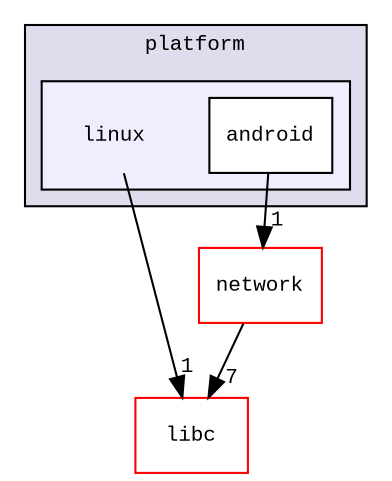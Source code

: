 digraph "src/tbox/platform/linux" {
  compound=true
  node [ fontsize="10", fontname="CourierNew"];
  edge [ labelfontsize="10", labelfontname="CourierNew"];
  subgraph clusterdir_3d9333e940592ee9d1dd6e9562262a64 {
    graph [ bgcolor="#ddddee", pencolor="black", label="platform" fontname="CourierNew", fontsize="10", URL="dir_3d9333e940592ee9d1dd6e9562262a64.html"]
  subgraph clusterdir_3854848c8a51c6982d26f98bc07dfa83 {
    graph [ bgcolor="#eeeeff", pencolor="black", label="" URL="dir_3854848c8a51c6982d26f98bc07dfa83.html"];
    dir_3854848c8a51c6982d26f98bc07dfa83 [shape=plaintext label="linux"];
    dir_f663786fd83829f4014cc9999aae398a [shape=box label="android" color="black" fillcolor="white" style="filled" URL="dir_f663786fd83829f4014cc9999aae398a.html"];
  }
  }
  dir_77896eeb272e278cd59cc65c4fde665c [shape=box label="network" fillcolor="white" style="filled" color="red" URL="dir_77896eeb272e278cd59cc65c4fde665c.html"];
  dir_77f7a305e421ad7115258f9647362748 [shape=box label="libc" fillcolor="white" style="filled" color="red" URL="dir_77f7a305e421ad7115258f9647362748.html"];
  dir_77896eeb272e278cd59cc65c4fde665c->dir_77f7a305e421ad7115258f9647362748 [headlabel="7", labeldistance=1.5 headhref="dir_000027_000011.html"];
  dir_3854848c8a51c6982d26f98bc07dfa83->dir_77f7a305e421ad7115258f9647362748 [headlabel="1", labeldistance=1.5 headhref="dir_000043_000011.html"];
  dir_f663786fd83829f4014cc9999aae398a->dir_77896eeb272e278cd59cc65c4fde665c [headlabel="1", labeldistance=1.5 headhref="dir_000044_000027.html"];
}
